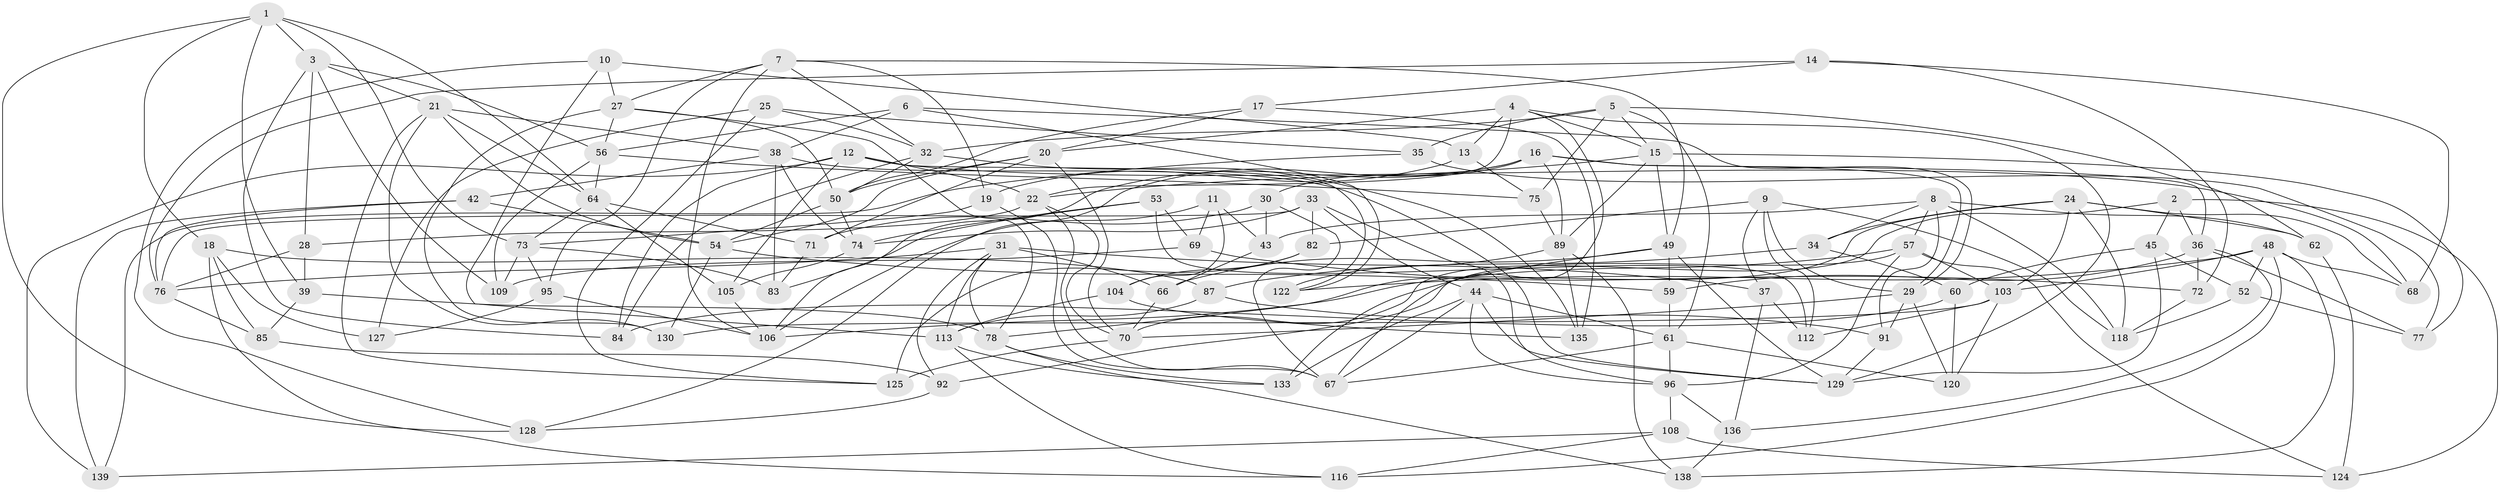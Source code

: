 // original degree distribution, {4: 1.0}
// Generated by graph-tools (version 1.1) at 2025/11/02/27/25 16:11:46]
// undirected, 100 vertices, 241 edges
graph export_dot {
graph [start="1"]
  node [color=gray90,style=filled];
  1 [super="+123"];
  2;
  3 [super="+47"];
  4 [super="+26"];
  5 [super="+119"];
  6;
  7 [super="+23"];
  8 [super="+117"];
  9 [super="+51"];
  10;
  11;
  12 [super="+144"];
  13;
  14;
  15 [super="+126"];
  16 [super="+110"];
  17;
  18 [super="+80"];
  19;
  20 [super="+41"];
  21 [super="+111"];
  22 [super="+115"];
  24 [super="+102"];
  25;
  27 [super="+65"];
  28;
  29 [super="+81"];
  30;
  31 [super="+58"];
  32 [super="+46"];
  33 [super="+90"];
  34;
  35;
  36 [super="+40"];
  37;
  38 [super="+107"];
  39;
  42;
  43;
  44 [super="+79"];
  45;
  48 [super="+63"];
  49 [super="+55"];
  50 [super="+101"];
  52;
  53;
  54 [super="+142"];
  56 [super="+121"];
  57 [super="+86"];
  59;
  60;
  61 [super="+94"];
  62;
  64 [super="+93"];
  66;
  67 [super="+143"];
  68;
  69;
  70 [super="+88"];
  71;
  72;
  73 [super="+98"];
  74 [super="+114"];
  75;
  76 [super="+99"];
  77;
  78 [super="+97"];
  82;
  83;
  84;
  85;
  87;
  89 [super="+100"];
  91;
  92;
  95;
  96 [super="+137"];
  103 [super="+141"];
  104;
  105;
  106 [super="+140"];
  108;
  109;
  112;
  113 [super="+131"];
  116;
  118 [super="+134"];
  120;
  122;
  124;
  125;
  127;
  128;
  129 [super="+132"];
  130;
  133;
  135;
  136;
  138;
  139;
  1 -- 18;
  1 -- 73;
  1 -- 128;
  1 -- 3;
  1 -- 39;
  1 -- 64;
  2 -- 124;
  2 -- 45;
  2 -- 70;
  2 -- 36;
  3 -- 28;
  3 -- 109;
  3 -- 84;
  3 -- 21;
  3 -- 56;
  4 -- 20;
  4 -- 15;
  4 -- 13;
  4 -- 129;
  4 -- 22;
  4 -- 67;
  5 -- 61;
  5 -- 62;
  5 -- 15;
  5 -- 32;
  5 -- 75;
  5 -- 35;
  6 -- 56;
  6 -- 122;
  6 -- 38;
  6 -- 29;
  7 -- 32;
  7 -- 49;
  7 -- 106;
  7 -- 19;
  7 -- 95;
  7 -- 27;
  8 -- 91;
  8 -- 34;
  8 -- 43;
  8 -- 62;
  8 -- 118;
  8 -- 57;
  9 -- 29;
  9 -- 112;
  9 -- 118 [weight=2];
  9 -- 82;
  9 -- 37;
  10 -- 113;
  10 -- 13;
  10 -- 128;
  10 -- 27;
  11 -- 43;
  11 -- 104;
  11 -- 69;
  11 -- 106;
  12 -- 84;
  12 -- 68;
  12 -- 105;
  12 -- 122;
  12 -- 139;
  12 -- 22;
  13 -- 75;
  13 -- 19;
  14 -- 76;
  14 -- 68;
  14 -- 72;
  14 -- 17;
  15 -- 49;
  15 -- 89;
  15 -- 77;
  15 -- 22;
  16 -- 30;
  16 -- 106;
  16 -- 128;
  16 -- 36;
  16 -- 29;
  16 -- 89;
  17 -- 135;
  17 -- 50;
  17 -- 20;
  18 -- 116;
  18 -- 127 [weight=2];
  18 -- 87;
  18 -- 85;
  19 -- 73;
  19 -- 67;
  20 -- 50;
  20 -- 70;
  20 -- 54;
  20 -- 71;
  21 -- 125;
  21 -- 64;
  21 -- 38;
  21 -- 130;
  21 -- 54;
  22 -- 70;
  22 -- 67;
  22 -- 28;
  24 -- 78;
  24 -- 34;
  24 -- 62;
  24 -- 68;
  24 -- 103;
  24 -- 118;
  25 -- 125;
  25 -- 127;
  25 -- 35;
  25 -- 32;
  27 -- 130;
  27 -- 50;
  27 -- 78;
  27 -- 56;
  28 -- 39;
  28 -- 76;
  29 -- 120;
  29 -- 70;
  29 -- 91;
  30 -- 43;
  30 -- 71;
  30 -- 67;
  31 -- 92;
  31 -- 113;
  31 -- 76;
  31 -- 66;
  31 -- 37;
  31 -- 78;
  32 -- 50;
  32 -- 84;
  32 -- 135;
  33 -- 76;
  33 -- 74 [weight=2];
  33 -- 82;
  33 -- 44;
  33 -- 96;
  34 -- 87;
  34 -- 60;
  35 -- 77;
  35 -- 139;
  36 -- 72;
  36 -- 77;
  36 -- 136;
  36 -- 59;
  37 -- 136;
  37 -- 112;
  38 -- 42;
  38 -- 129;
  38 -- 74;
  38 -- 83;
  39 -- 78;
  39 -- 85;
  42 -- 76;
  42 -- 139;
  42 -- 54;
  43 -- 66;
  44 -- 129;
  44 -- 133;
  44 -- 96;
  44 -- 67;
  44 -- 61;
  45 -- 60;
  45 -- 52;
  45 -- 129;
  48 -- 68;
  48 -- 52;
  48 -- 116;
  48 -- 138;
  48 -- 122;
  48 -- 103;
  49 -- 133;
  49 -- 129;
  49 -- 59;
  49 -- 66;
  50 -- 74;
  50 -- 54;
  52 -- 77;
  52 -- 118;
  53 -- 74;
  53 -- 112;
  53 -- 83;
  53 -- 69;
  54 -- 59;
  54 -- 130;
  56 -- 75;
  56 -- 109;
  56 -- 64;
  57 -- 103;
  57 -- 124;
  57 -- 106;
  57 -- 96;
  57 -- 92;
  59 -- 61;
  60 -- 84;
  60 -- 120;
  61 -- 96;
  61 -- 120;
  61 -- 67;
  62 -- 124;
  64 -- 105;
  64 -- 73;
  64 -- 71;
  66 -- 70;
  69 -- 72;
  69 -- 109;
  70 -- 125;
  71 -- 83;
  72 -- 118;
  73 -- 83;
  73 -- 109;
  73 -- 95;
  74 -- 105;
  75 -- 89;
  76 -- 85;
  78 -- 138;
  78 -- 133;
  82 -- 104;
  82 -- 125;
  85 -- 92;
  87 -- 113;
  87 -- 91;
  89 -- 138;
  89 -- 122;
  89 -- 135;
  91 -- 129;
  92 -- 128;
  95 -- 127;
  95 -- 106;
  96 -- 108;
  96 -- 136;
  103 -- 120;
  103 -- 112;
  103 -- 130;
  104 -- 135;
  104 -- 113;
  105 -- 106;
  108 -- 124;
  108 -- 116;
  108 -- 139;
  113 -- 133;
  113 -- 116;
  136 -- 138;
}
